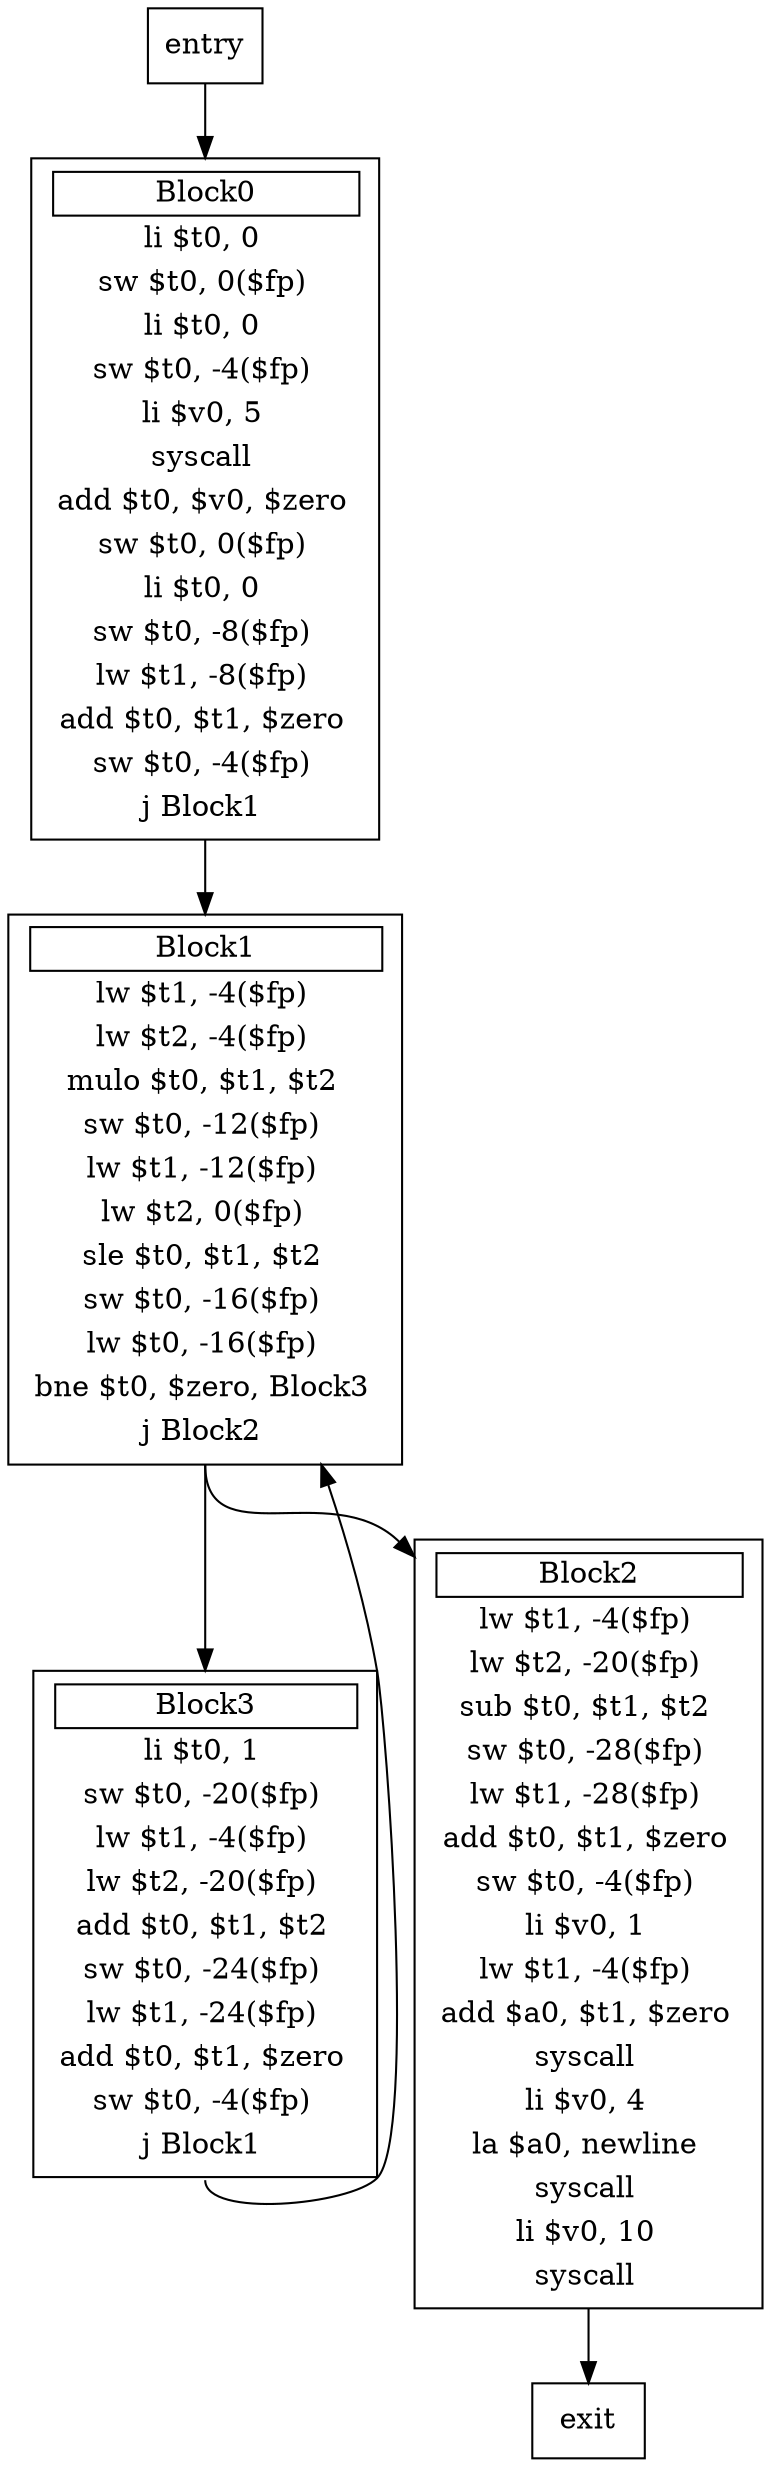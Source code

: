 digraph tl16ControlFlow {
   node [shape = box];
   edge [tailport = s];
   color="/x11/white"
   entry
   Block0 [label=<<TABLE ALIGN="LEFT" border="0">    <TR><TD border="1" colspan="3">Block0</TD></TR>
   <TR><TD>li $t0, 0</TD></TR>
   <TR><TD>sw $t0, 0($fp)</TD></TR>
   <TR><TD>li $t0, 0</TD></TR>
   <TR><TD>sw $t0, -4($fp)</TD></TR>
   <TR><TD>li $v0, 5</TD></TR>
   <TR><TD>syscall</TD></TR>
   <TR><TD>add $t0, $v0, $zero</TD></TR>
   <TR><TD>sw $t0, 0($fp)</TD></TR>
   <TR><TD>li $t0, 0</TD></TR>
   <TR><TD>sw $t0, -8($fp)</TD></TR>
   <TR><TD>lw $t1, -8($fp)</TD></TR>
   <TR><TD>add $t0, $t1, $zero</TD></TR>
   <TR><TD>sw $t0, -4($fp)</TD></TR>
   <TR><TD>j Block1</TD></TR>
   </TABLE> >, ];

   entry -> Block0
   Block0 -> Block1
   Block1 [label=<<TABLE ALIGN="LEFT" border="0">    <TR><TD border="1" colspan="3">Block1</TD></TR>
   <TR><TD>lw $t1, -4($fp)</TD></TR>
   <TR><TD>lw $t2, -4($fp)</TD></TR>
   <TR><TD>mulo $t0, $t1, $t2</TD></TR>
   <TR><TD>sw $t0, -12($fp)</TD></TR>
   <TR><TD>lw $t1, -12($fp)</TD></TR>
   <TR><TD>lw $t2, 0($fp)</TD></TR>
   <TR><TD>sle $t0, $t1, $t2</TD></TR>
   <TR><TD>sw $t0, -16($fp)</TD></TR>
   <TR><TD>lw $t0, -16($fp)</TD></TR>
   <TR><TD>bne $t0, $zero, Block3</TD></TR>
   <TR><TD>j Block2</TD></TR>
   </TABLE> >, ];

   Block1 -> Block3
   Block3 [label=<<TABLE ALIGN="LEFT" border="0">    <TR><TD border="1" colspan="3">Block3</TD></TR>
   <TR><TD>li $t0, 1</TD></TR>
   <TR><TD>sw $t0, -20($fp)</TD></TR>
   <TR><TD>lw $t1, -4($fp)</TD></TR>
   <TR><TD>lw $t2, -20($fp)</TD></TR>
   <TR><TD>add $t0, $t1, $t2</TD></TR>
   <TR><TD>sw $t0, -24($fp)</TD></TR>
   <TR><TD>lw $t1, -24($fp)</TD></TR>
   <TR><TD>add $t0, $t1, $zero</TD></TR>
   <TR><TD>sw $t0, -4($fp)</TD></TR>
   <TR><TD>j Block1</TD></TR>
   </TABLE> >, ];

   Block3 -> Block1
   Block1 -> Block2
   Block2 [label=<<TABLE ALIGN="LEFT" border="0">    <TR><TD border="1" colspan="3">Block2</TD></TR>
   <TR><TD>lw $t1, -4($fp)</TD></TR>
   <TR><TD>lw $t2, -20($fp)</TD></TR>
   <TR><TD>sub $t0, $t1, $t2</TD></TR>
   <TR><TD>sw $t0, -28($fp)</TD></TR>
   <TR><TD>lw $t1, -28($fp)</TD></TR>
   <TR><TD>add $t0, $t1, $zero</TD></TR>
   <TR><TD>sw $t0, -4($fp)</TD></TR>
   <TR><TD>li $v0, 1</TD></TR>
   <TR><TD>lw $t1, -4($fp)</TD></TR>
   <TR><TD>add $a0, $t1, $zero</TD></TR>
   <TR><TD>syscall</TD></TR>
   <TR><TD>li $v0, 4</TD></TR>
   <TR><TD>la $a0, newline</TD></TR>
   <TR><TD>syscall</TD></TR>
   <TR><TD>li $v0, 10</TD></TR>
   <TR><TD>syscall</TD></TR>
   </TABLE> >, ];

   exit
   Block2 -> exit
}